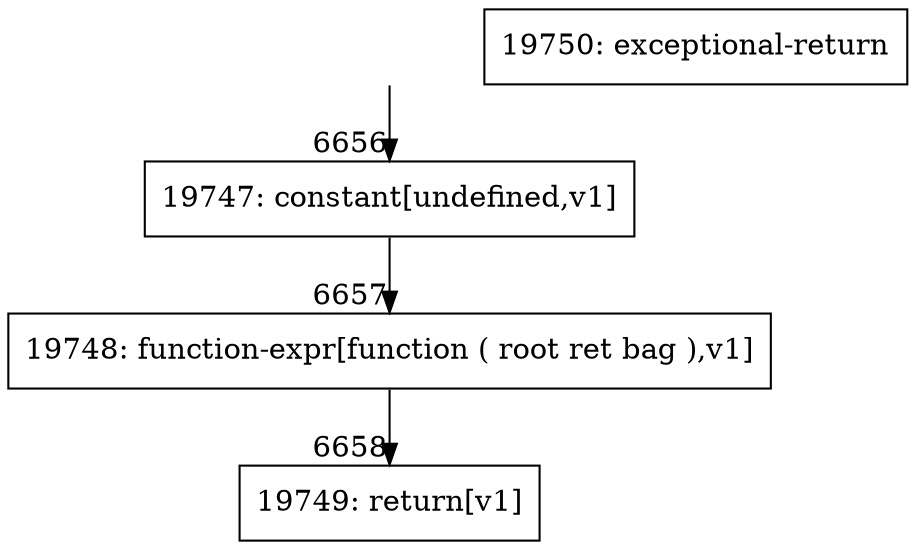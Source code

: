 digraph {
rankdir="TD"
BB_entry469[shape=none,label=""];
BB_entry469 -> BB6656 [tailport=s, headport=n, headlabel="    6656"]
BB6656 [shape=record label="{19747: constant[undefined,v1]}" ] 
BB6656 -> BB6657 [tailport=s, headport=n, headlabel="      6657"]
BB6657 [shape=record label="{19748: function-expr[function ( root ret bag ),v1]}" ] 
BB6657 -> BB6658 [tailport=s, headport=n, headlabel="      6658"]
BB6658 [shape=record label="{19749: return[v1]}" ] 
BB6659 [shape=record label="{19750: exceptional-return}" ] 
//#$~ 9336
}

